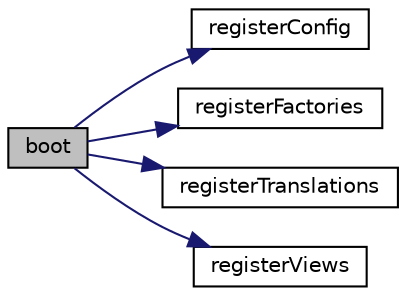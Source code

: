 digraph "boot"
{
 // LATEX_PDF_SIZE
  bgcolor="transparent";
  edge [fontname="Helvetica",fontsize="10",labelfontname="Helvetica",labelfontsize="10"];
  node [fontname="Helvetica",fontsize="10",shape=record];
  rankdir="LR";
  Node1 [label="boot",height=0.2,width=0.4,color="black", fillcolor="grey75", style="filled", fontcolor="black",tooltip="Boot the application events."];
  Node1 -> Node2 [color="midnightblue",fontsize="10",style="solid",fontname="Helvetica"];
  Node2 [label="registerConfig",height=0.2,width=0.4,color="black",URL="$d1/df7/classModules_1_1Finance_1_1Providers_1_1FinanceServiceProvider.html#ae3b55e0b197cd07e04673b8ddded82e8",tooltip="Register config."];
  Node1 -> Node3 [color="midnightblue",fontsize="10",style="solid",fontname="Helvetica"];
  Node3 [label="registerFactories",height=0.2,width=0.4,color="black",URL="$d1/df7/classModules_1_1Finance_1_1Providers_1_1FinanceServiceProvider.html#a5fd4226764c7b498b81958b2ba9077ad",tooltip="Register an additional directory of factories."];
  Node1 -> Node4 [color="midnightblue",fontsize="10",style="solid",fontname="Helvetica"];
  Node4 [label="registerTranslations",height=0.2,width=0.4,color="black",URL="$d1/df7/classModules_1_1Finance_1_1Providers_1_1FinanceServiceProvider.html#a09835f90ad36479b364740905741e627",tooltip="Register translations."];
  Node1 -> Node5 [color="midnightblue",fontsize="10",style="solid",fontname="Helvetica"];
  Node5 [label="registerViews",height=0.2,width=0.4,color="black",URL="$d1/df7/classModules_1_1Finance_1_1Providers_1_1FinanceServiceProvider.html#ace230673c353d46a0058ca73134fbc2c",tooltip="Register views."];
}
